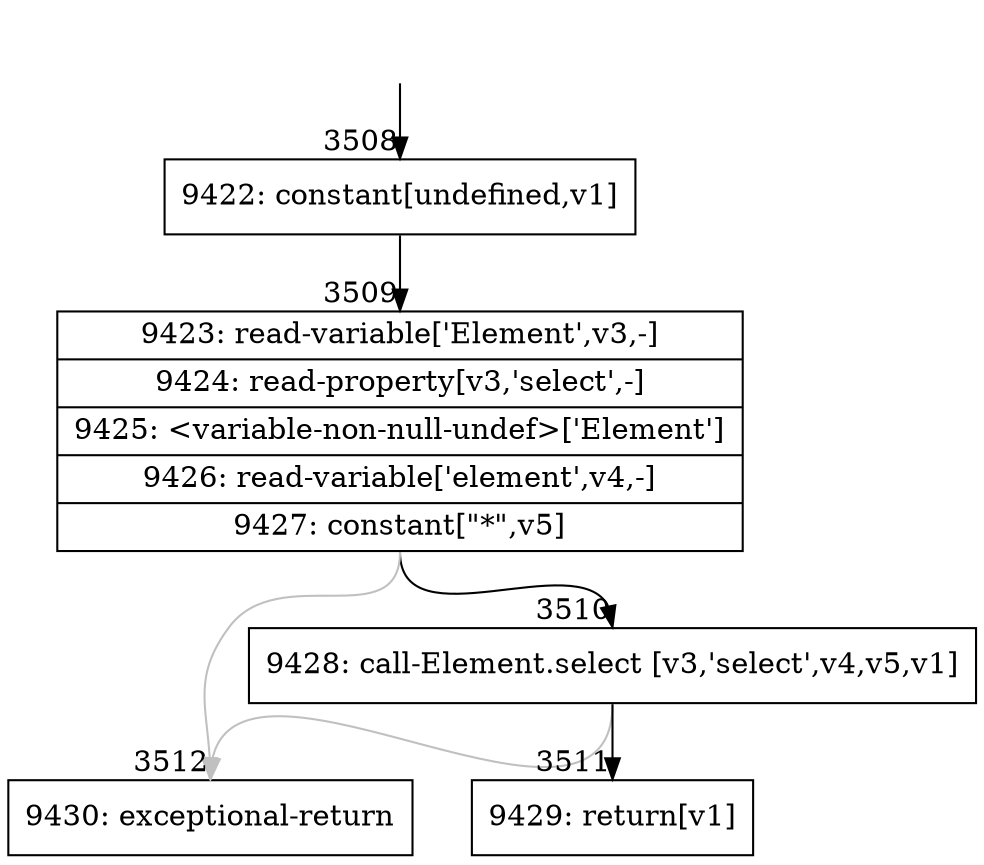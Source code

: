 digraph {
rankdir="TD"
BB_entry297[shape=none,label=""];
BB_entry297 -> BB3508 [tailport=s, headport=n, headlabel="    3508"]
BB3508 [shape=record label="{9422: constant[undefined,v1]}" ] 
BB3508 -> BB3509 [tailport=s, headport=n, headlabel="      3509"]
BB3509 [shape=record label="{9423: read-variable['Element',v3,-]|9424: read-property[v3,'select',-]|9425: \<variable-non-null-undef\>['Element']|9426: read-variable['element',v4,-]|9427: constant[\"*\",v5]}" ] 
BB3509 -> BB3510 [tailport=s, headport=n, headlabel="      3510"]
BB3509 -> BB3512 [tailport=s, headport=n, color=gray, headlabel="      3512"]
BB3510 [shape=record label="{9428: call-Element.select [v3,'select',v4,v5,v1]}" ] 
BB3510 -> BB3511 [tailport=s, headport=n, headlabel="      3511"]
BB3510 -> BB3512 [tailport=s, headport=n, color=gray]
BB3511 [shape=record label="{9429: return[v1]}" ] 
BB3512 [shape=record label="{9430: exceptional-return}" ] 
//#$~ 2574
}
